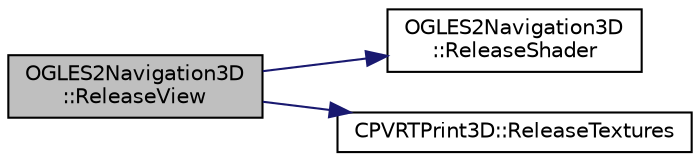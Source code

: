 digraph "OGLES2Navigation3D::ReleaseView"
{
  edge [fontname="Helvetica",fontsize="10",labelfontname="Helvetica",labelfontsize="10"];
  node [fontname="Helvetica",fontsize="10",shape=record];
  rankdir="LR";
  Node1 [label="OGLES2Navigation3D\l::ReleaseView",height=0.2,width=0.4,color="black", fillcolor="grey75", style="filled", fontcolor="black"];
  Node1 -> Node2 [color="midnightblue",fontsize="10",style="solid",fontname="Helvetica"];
  Node2 [label="OGLES2Navigation3D\l::ReleaseShader",height=0.2,width=0.4,color="black", fillcolor="white", style="filled",URL="$class_o_g_l_e_s2_navigation3_d.html#abc4c7b8a89bf2c48ae1cbbbeecb256f8"];
  Node1 -> Node3 [color="midnightblue",fontsize="10",style="solid",fontname="Helvetica"];
  Node3 [label="CPVRTPrint3D::ReleaseTextures",height=0.2,width=0.4,color="black", fillcolor="white", style="filled",URL="$class_c_p_v_r_t_print3_d.html#a951bd6afe2007f942eca8474cd0025e3",tooltip="Deallocate the memory allocated in SetTextures(...) "];
}
